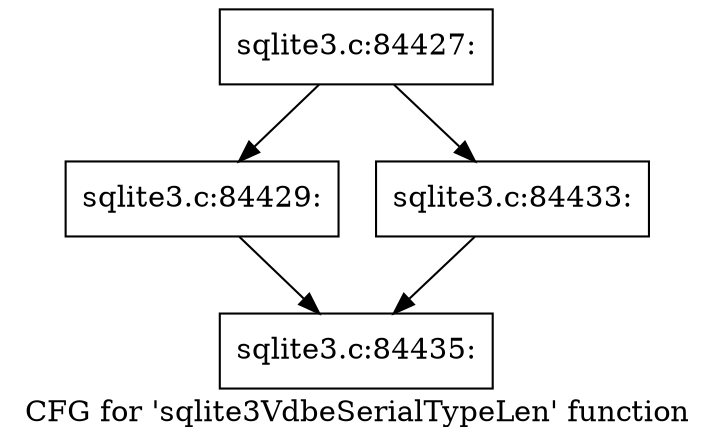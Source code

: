 digraph "CFG for 'sqlite3VdbeSerialTypeLen' function" {
	label="CFG for 'sqlite3VdbeSerialTypeLen' function";

	Node0x55c0f7f3f450 [shape=record,label="{sqlite3.c:84427:}"];
	Node0x55c0f7f3f450 -> Node0x55c0f7f42270;
	Node0x55c0f7f3f450 -> Node0x55c0f7f42310;
	Node0x55c0f7f42270 [shape=record,label="{sqlite3.c:84429:}"];
	Node0x55c0f7f42270 -> Node0x55c0f7f42140;
	Node0x55c0f7f42310 [shape=record,label="{sqlite3.c:84433:}"];
	Node0x55c0f7f42310 -> Node0x55c0f7f42140;
	Node0x55c0f7f42140 [shape=record,label="{sqlite3.c:84435:}"];
}
